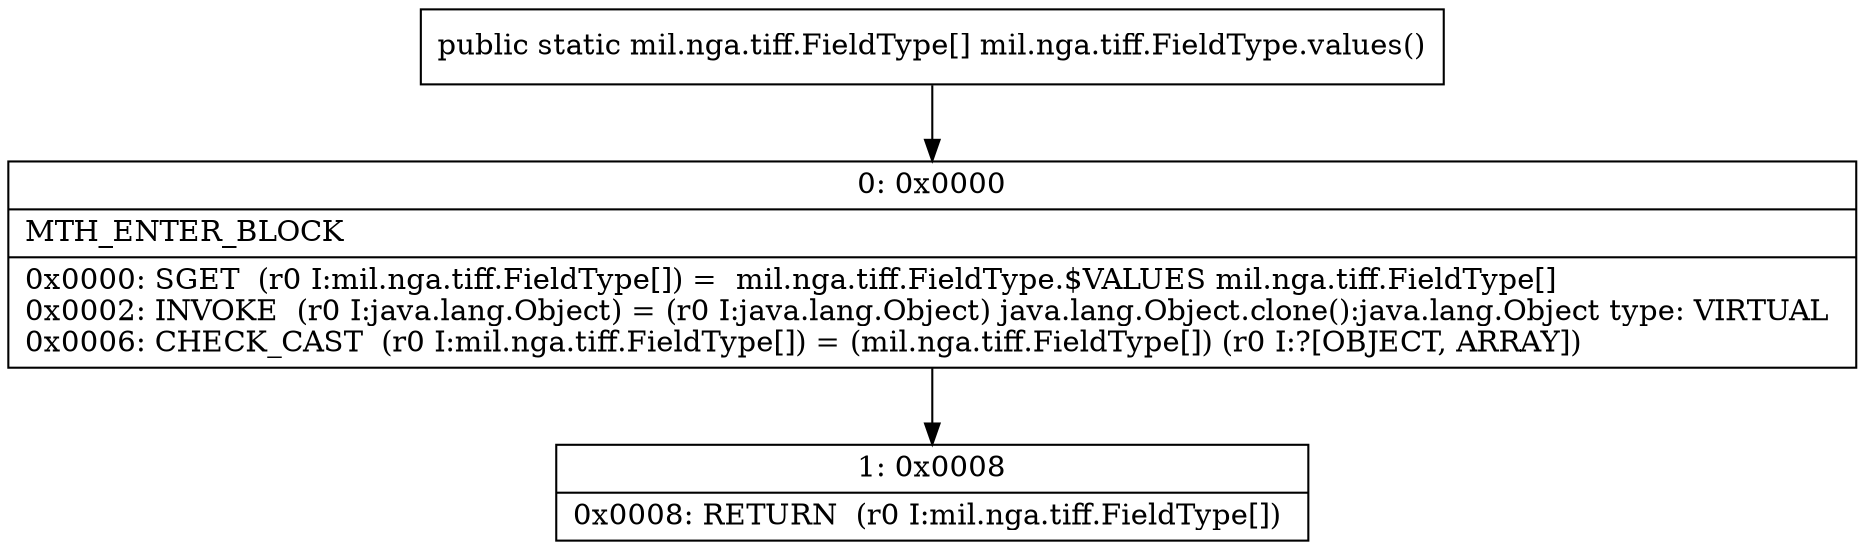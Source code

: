 digraph "CFG formil.nga.tiff.FieldType.values()[Lmil\/nga\/tiff\/FieldType;" {
Node_0 [shape=record,label="{0\:\ 0x0000|MTH_ENTER_BLOCK\l|0x0000: SGET  (r0 I:mil.nga.tiff.FieldType[]) =  mil.nga.tiff.FieldType.$VALUES mil.nga.tiff.FieldType[] \l0x0002: INVOKE  (r0 I:java.lang.Object) = (r0 I:java.lang.Object) java.lang.Object.clone():java.lang.Object type: VIRTUAL \l0x0006: CHECK_CAST  (r0 I:mil.nga.tiff.FieldType[]) = (mil.nga.tiff.FieldType[]) (r0 I:?[OBJECT, ARRAY]) \l}"];
Node_1 [shape=record,label="{1\:\ 0x0008|0x0008: RETURN  (r0 I:mil.nga.tiff.FieldType[]) \l}"];
MethodNode[shape=record,label="{public static mil.nga.tiff.FieldType[] mil.nga.tiff.FieldType.values() }"];
MethodNode -> Node_0;
Node_0 -> Node_1;
}

